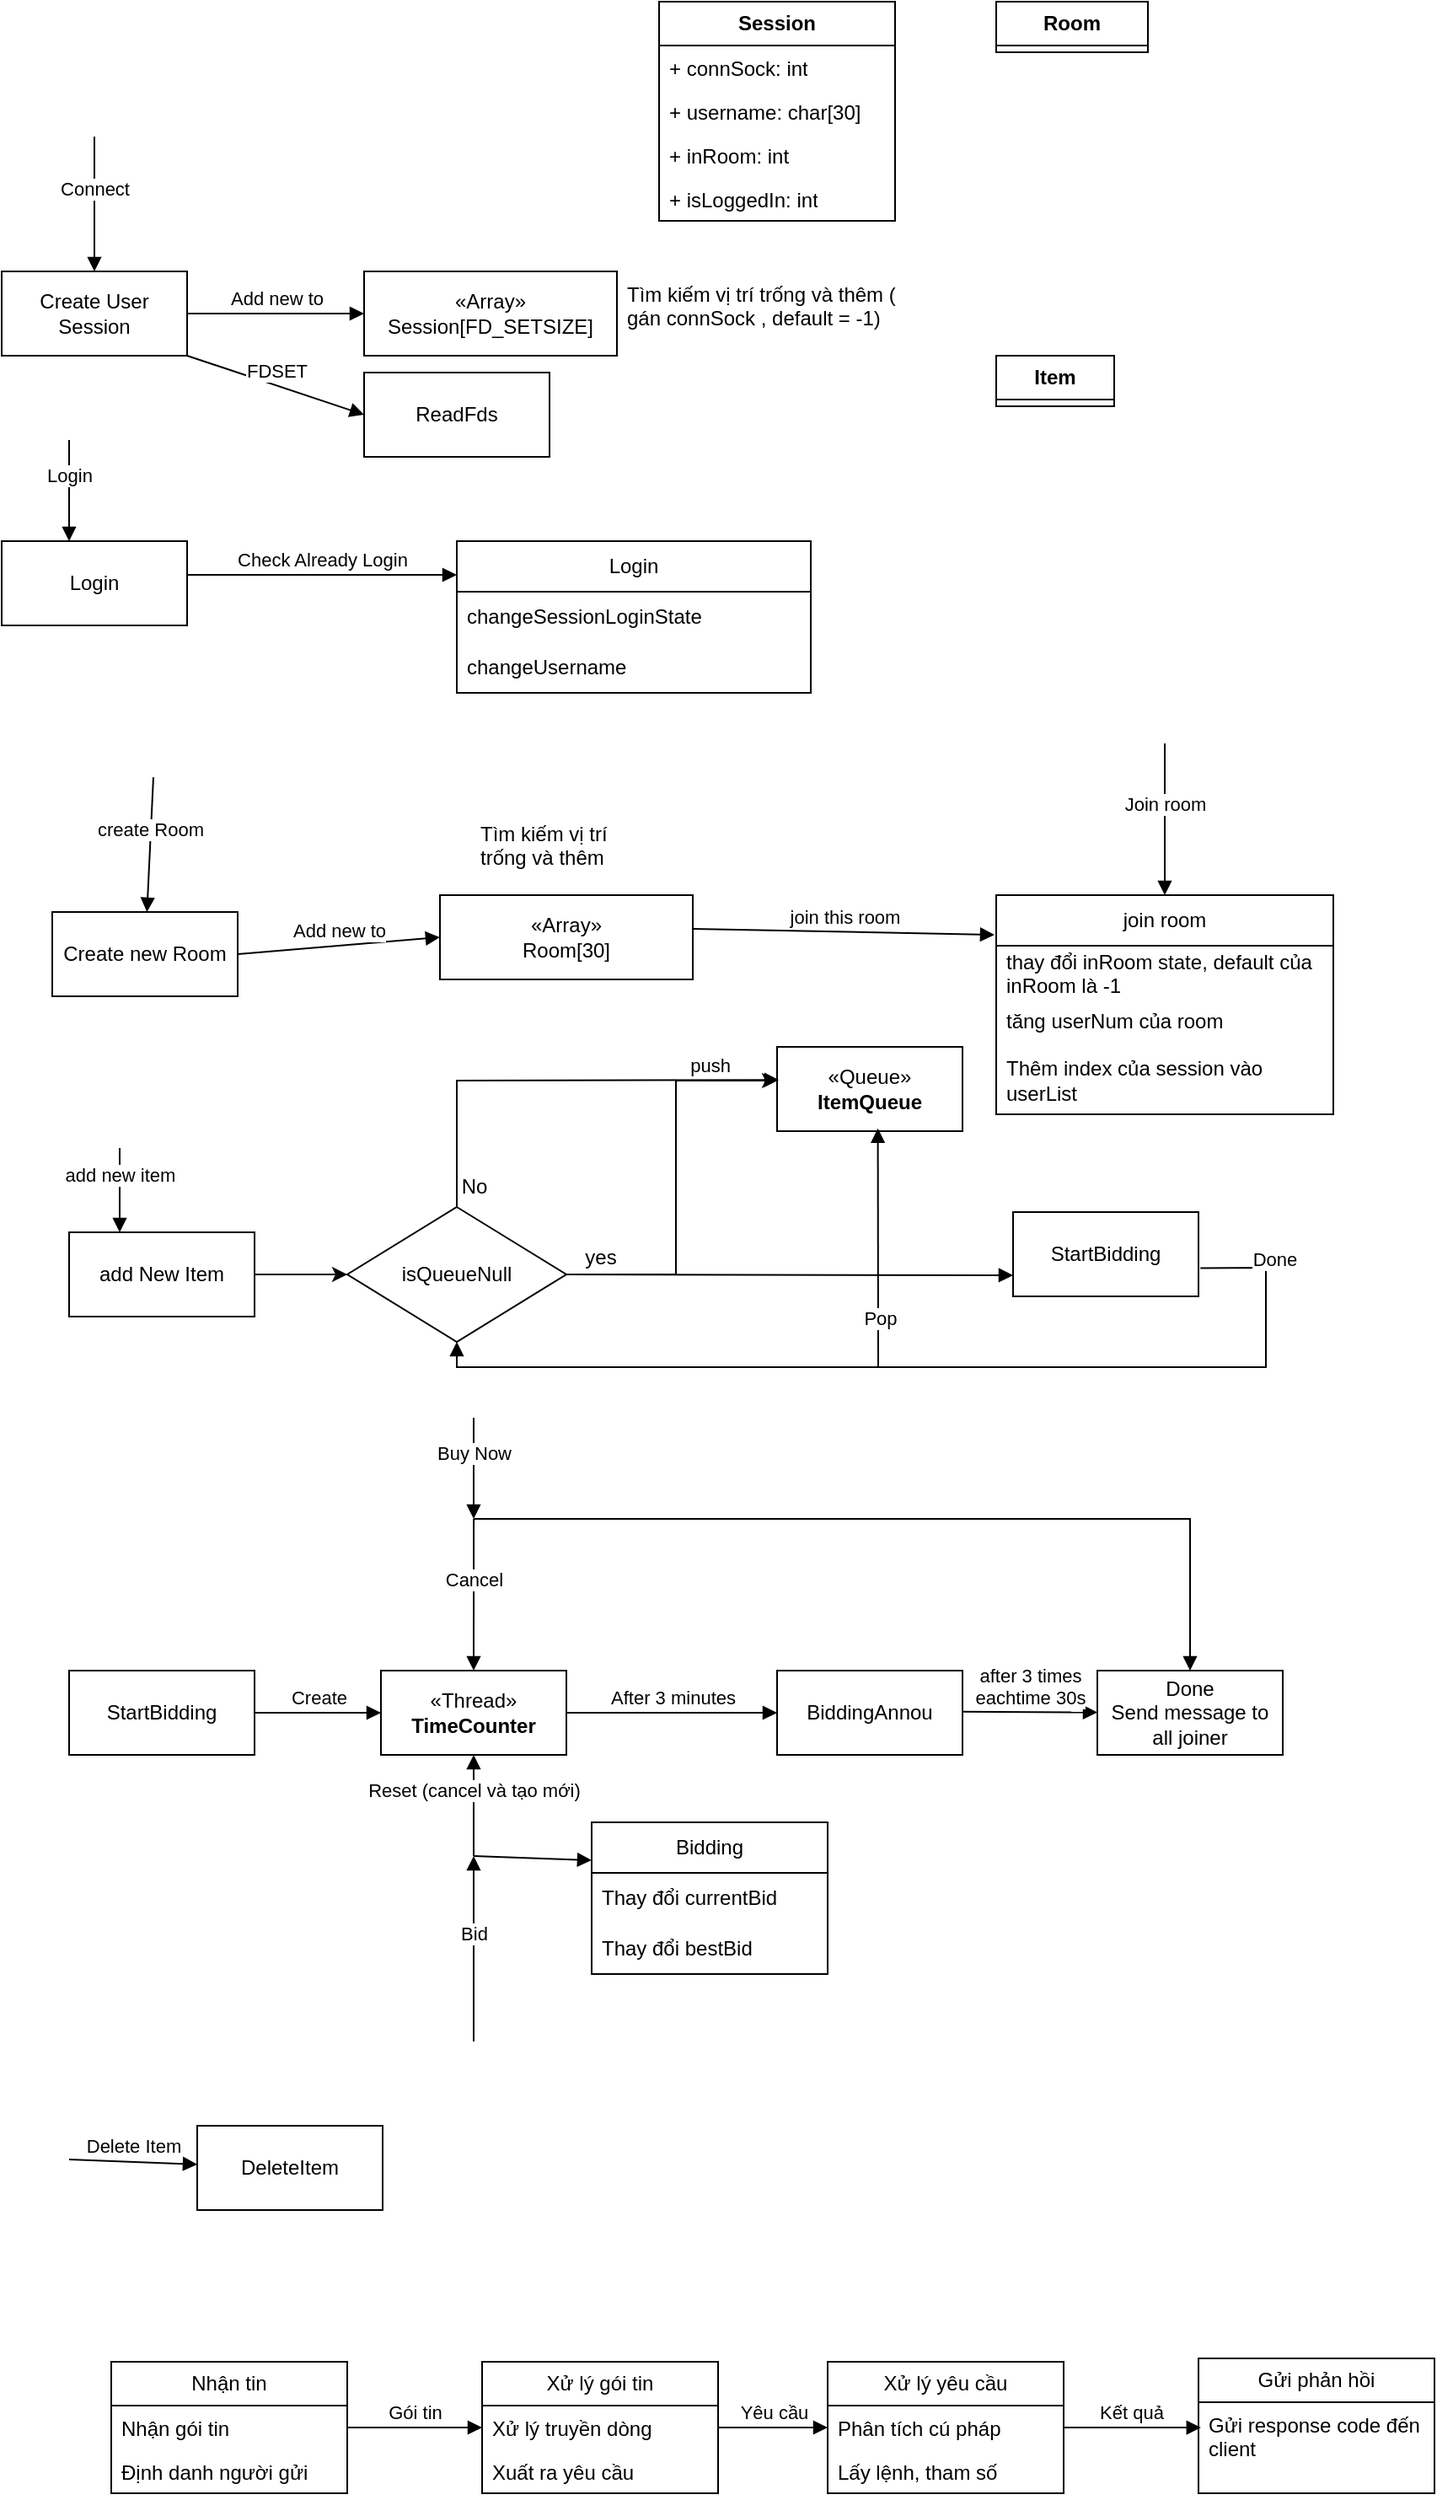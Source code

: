 <mxfile version="22.1.2" type="device">
  <diagram id="HG5WKPCzB3062lQp25CD" name="Page-1">
    <mxGraphModel dx="918" dy="1693" grid="1" gridSize="10" guides="1" tooltips="1" connect="1" arrows="1" fold="1" page="1" pageScale="1" pageWidth="850" pageHeight="1100" math="0" shadow="0">
      <root>
        <mxCell id="0" />
        <mxCell id="1" parent="0" />
        <mxCell id="UfLgme9Dmy6jaAX3rJPS-1" value="Connect" style="html=1;verticalAlign=bottom;endArrow=block;curved=0;rounded=0;entryX=0.5;entryY=0;entryDx=0;entryDy=0;" parent="1" target="UfLgme9Dmy6jaAX3rJPS-2" edge="1">
          <mxGeometry width="80" relative="1" as="geometry">
            <mxPoint x="55" y="-1000" as="sourcePoint" />
            <mxPoint y="-900" as="targetPoint" />
          </mxGeometry>
        </mxCell>
        <mxCell id="UfLgme9Dmy6jaAX3rJPS-2" value="Create User Session" style="html=1;whiteSpace=wrap;" parent="1" vertex="1">
          <mxGeometry y="-920" width="110" height="50" as="geometry" />
        </mxCell>
        <mxCell id="UfLgme9Dmy6jaAX3rJPS-3" value="Session" style="swimlane;childLayout=stackLayout;horizontal=1;startSize=26;fillColor=none;horizontalStack=0;resizeParent=1;resizeParentMax=0;resizeLast=0;collapsible=1;marginBottom=0;whiteSpace=wrap;html=1;direction=east;" parent="1" vertex="1">
          <mxGeometry x="390" y="-1080" width="140" height="130" as="geometry">
            <mxRectangle x="390" y="-1080" width="90" height="30" as="alternateBounds" />
          </mxGeometry>
        </mxCell>
        <mxCell id="UfLgme9Dmy6jaAX3rJPS-4" value="+ connSock: int" style="text;strokeColor=none;fillColor=none;align=left;verticalAlign=top;spacingLeft=4;spacingRight=4;overflow=hidden;rotatable=0;points=[[0,0.5],[1,0.5]];portConstraint=eastwest;whiteSpace=wrap;html=1;" parent="UfLgme9Dmy6jaAX3rJPS-3" vertex="1">
          <mxGeometry y="26" width="140" height="26" as="geometry" />
        </mxCell>
        <mxCell id="UfLgme9Dmy6jaAX3rJPS-5" value="+ username: char[30]" style="text;strokeColor=none;fillColor=none;align=left;verticalAlign=top;spacingLeft=4;spacingRight=4;overflow=hidden;rotatable=0;points=[[0,0.5],[1,0.5]];portConstraint=eastwest;whiteSpace=wrap;html=1;" parent="UfLgme9Dmy6jaAX3rJPS-3" vertex="1">
          <mxGeometry y="52" width="140" height="26" as="geometry" />
        </mxCell>
        <mxCell id="UfLgme9Dmy6jaAX3rJPS-6" value="+ inRoom: int" style="text;strokeColor=none;fillColor=none;align=left;verticalAlign=top;spacingLeft=4;spacingRight=4;overflow=hidden;rotatable=0;points=[[0,0.5],[1,0.5]];portConstraint=eastwest;whiteSpace=wrap;html=1;" parent="UfLgme9Dmy6jaAX3rJPS-3" vertex="1">
          <mxGeometry y="78" width="140" height="26" as="geometry" />
        </mxCell>
        <mxCell id="UfLgme9Dmy6jaAX3rJPS-15" value="+ isLoggedIn: int" style="text;strokeColor=none;fillColor=none;align=left;verticalAlign=top;spacingLeft=4;spacingRight=4;overflow=hidden;rotatable=0;points=[[0,0.5],[1,0.5]];portConstraint=eastwest;whiteSpace=wrap;html=1;" parent="UfLgme9Dmy6jaAX3rJPS-3" vertex="1">
          <mxGeometry y="104" width="140" height="26" as="geometry" />
        </mxCell>
        <mxCell id="UfLgme9Dmy6jaAX3rJPS-17" value="Add new to" style="html=1;verticalAlign=bottom;endArrow=block;curved=0;rounded=0;exitX=1;exitY=0.5;exitDx=0;exitDy=0;entryX=0;entryY=0.5;entryDx=0;entryDy=0;" parent="1" source="UfLgme9Dmy6jaAX3rJPS-2" target="UfLgme9Dmy6jaAX3rJPS-19" edge="1">
          <mxGeometry x="0.003" width="80" relative="1" as="geometry">
            <mxPoint x="90" y="-950" as="sourcePoint" />
            <mxPoint x="170" y="-950" as="targetPoint" />
            <mxPoint as="offset" />
          </mxGeometry>
        </mxCell>
        <mxCell id="UfLgme9Dmy6jaAX3rJPS-19" value="«Array»&lt;br&gt;Session[FD_SETSIZE]" style="html=1;whiteSpace=wrap;" parent="1" vertex="1">
          <mxGeometry x="215" y="-920" width="150" height="50" as="geometry" />
        </mxCell>
        <mxCell id="UfLgme9Dmy6jaAX3rJPS-21" value="create Room" style="html=1;verticalAlign=bottom;endArrow=block;curved=0;rounded=0;" parent="1" target="UfLgme9Dmy6jaAX3rJPS-22" edge="1">
          <mxGeometry width="80" relative="1" as="geometry">
            <mxPoint x="90" y="-620" as="sourcePoint" />
            <mxPoint x="90.0" y="-544.35" as="targetPoint" />
          </mxGeometry>
        </mxCell>
        <mxCell id="UfLgme9Dmy6jaAX3rJPS-22" value="Create new Room" style="html=1;whiteSpace=wrap;" parent="1" vertex="1">
          <mxGeometry x="30" y="-540" width="110" height="50" as="geometry" />
        </mxCell>
        <mxCell id="UfLgme9Dmy6jaAX3rJPS-23" value="Add new to" style="html=1;verticalAlign=bottom;endArrow=block;curved=0;rounded=0;exitX=1;exitY=0.5;exitDx=0;exitDy=0;entryX=0;entryY=0.5;entryDx=0;entryDy=0;" parent="1" target="UfLgme9Dmy6jaAX3rJPS-24" edge="1">
          <mxGeometry x="0.003" width="80" relative="1" as="geometry">
            <mxPoint x="140.05" y="-515" as="sourcePoint" />
            <mxPoint x="200.05" y="-570" as="targetPoint" />
            <mxPoint as="offset" />
          </mxGeometry>
        </mxCell>
        <mxCell id="UfLgme9Dmy6jaAX3rJPS-24" value="«Array»&lt;br&gt;Room[30]" style="html=1;whiteSpace=wrap;" parent="1" vertex="1">
          <mxGeometry x="260" y="-550" width="150" height="50" as="geometry" />
        </mxCell>
        <mxCell id="UfLgme9Dmy6jaAX3rJPS-25" value="Room" style="swimlane;childLayout=stackLayout;horizontal=1;startSize=26;fillColor=none;horizontalStack=0;resizeParent=1;resizeParentMax=0;resizeLast=0;collapsible=1;marginBottom=0;whiteSpace=wrap;html=1;direction=east;" parent="1" vertex="1" collapsed="1">
          <mxGeometry x="590" y="-1080" width="90" height="30" as="geometry">
            <mxRectangle x="590" y="-1080" width="200" height="196" as="alternateBounds" />
          </mxGeometry>
        </mxCell>
        <mxCell id="UfLgme9Dmy6jaAX3rJPS-26" value="+ roomName: int" style="text;strokeColor=none;fillColor=none;align=left;verticalAlign=top;spacingLeft=4;spacingRight=4;overflow=hidden;rotatable=0;points=[[0,0.5],[1,0.5]];portConstraint=eastwest;whiteSpace=wrap;html=1;" parent="UfLgme9Dmy6jaAX3rJPS-25" vertex="1">
          <mxGeometry y="26" width="200" height="26" as="geometry" />
        </mxCell>
        <mxCell id="HZqt73X-XAgS6acavSGB-45" value="+ itemQueue: queue" style="text;strokeColor=none;fillColor=none;align=left;verticalAlign=middle;spacingLeft=4;spacingRight=4;overflow=hidden;points=[[0,0.5],[1,0.5]];portConstraint=eastwest;rotatable=0;whiteSpace=wrap;html=1;" parent="UfLgme9Dmy6jaAX3rJPS-25" vertex="1">
          <mxGeometry y="52" width="200" height="30" as="geometry" />
        </mxCell>
        <mxCell id="UfLgme9Dmy6jaAX3rJPS-29" value="+ userNum: int (default = -1 if not active)" style="text;strokeColor=none;fillColor=none;align=left;verticalAlign=top;spacingLeft=4;spacingRight=4;overflow=hidden;rotatable=0;points=[[0,0.5],[1,0.5]];portConstraint=eastwest;whiteSpace=wrap;html=1;" parent="UfLgme9Dmy6jaAX3rJPS-25" vertex="1">
          <mxGeometry y="82" width="200" height="46" as="geometry" />
        </mxCell>
        <mxCell id="HZqt73X-XAgS6acavSGB-59" value="+ userList: int[30] (index của session của user trong phòng)" style="text;strokeColor=none;fillColor=none;align=left;verticalAlign=middle;spacingLeft=4;spacingRight=4;overflow=hidden;points=[[0,0.5],[1,0.5]];portConstraint=eastwest;rotatable=0;whiteSpace=wrap;html=1;" parent="UfLgme9Dmy6jaAX3rJPS-25" vertex="1">
          <mxGeometry y="128" width="200" height="42" as="geometry" />
        </mxCell>
        <mxCell id="Jd-QR08-7f3cu7Jl3zp6-1" value="+ timeCounter: pthread_t" style="text;strokeColor=none;fillColor=none;align=left;verticalAlign=top;spacingLeft=4;spacingRight=4;overflow=hidden;rotatable=0;points=[[0,0.5],[1,0.5]];portConstraint=eastwest;whiteSpace=wrap;html=1;" vertex="1" parent="UfLgme9Dmy6jaAX3rJPS-25">
          <mxGeometry y="170" width="200" height="26" as="geometry" />
        </mxCell>
        <mxCell id="UfLgme9Dmy6jaAX3rJPS-31" value="Tìm kiếm vị trí trống và thêm ( gán connSock , default = -1)" style="text;strokeColor=none;fillColor=none;spacingLeft=4;spacingRight=4;overflow=hidden;rotatable=0;points=[[0,0.5],[1,0.5]];portConstraint=eastwest;fontSize=12;whiteSpace=wrap;html=1;" parent="1" vertex="1">
          <mxGeometry x="365" y="-920" width="175" height="50" as="geometry" />
        </mxCell>
        <mxCell id="UfLgme9Dmy6jaAX3rJPS-32" value="Tìm kiếm vị trí trống và thêm&amp;nbsp;" style="text;strokeColor=none;fillColor=none;spacingLeft=4;spacingRight=4;overflow=hidden;rotatable=0;points=[[0,0.5],[1,0.5]];portConstraint=eastwest;fontSize=12;whiteSpace=wrap;html=1;" parent="1" vertex="1">
          <mxGeometry x="277.5" y="-600" width="115" height="50" as="geometry" />
        </mxCell>
        <mxCell id="UfLgme9Dmy6jaAX3rJPS-34" value="&lt;b&gt;Item&lt;/b&gt;" style="swimlane;fontStyle=0;childLayout=stackLayout;horizontal=1;startSize=26;fillColor=none;horizontalStack=0;resizeParent=1;resizeParentMax=0;resizeLast=0;collapsible=1;marginBottom=0;whiteSpace=wrap;html=1;" parent="1" vertex="1" collapsed="1">
          <mxGeometry x="590" y="-870" width="70" height="30" as="geometry">
            <mxRectangle x="590" y="-870" width="190" height="226" as="alternateBounds" />
          </mxGeometry>
        </mxCell>
        <mxCell id="UfLgme9Dmy6jaAX3rJPS-35" value="+ itemName: char[30] (unique)" style="text;strokeColor=none;fillColor=none;align=left;verticalAlign=top;spacingLeft=4;spacingRight=4;overflow=hidden;rotatable=0;points=[[0,0.5],[1,0.5]];portConstraint=eastwest;whiteSpace=wrap;html=1;" parent="UfLgme9Dmy6jaAX3rJPS-34" vertex="1">
          <mxGeometry y="26" width="190" height="34" as="geometry" />
        </mxCell>
        <mxCell id="HZqt73X-XAgS6acavSGB-81" value="+ owner: int (index của session của user thêm vật phẩm)" style="text;strokeColor=none;fillColor=none;align=left;verticalAlign=top;spacingLeft=4;spacingRight=4;overflow=hidden;rotatable=0;points=[[0,0.5],[1,0.5]];portConstraint=eastwest;whiteSpace=wrap;html=1;" parent="UfLgme9Dmy6jaAX3rJPS-34" vertex="1">
          <mxGeometry y="60" width="190" height="40" as="geometry" />
        </mxCell>
        <mxCell id="UfLgme9Dmy6jaAX3rJPS-36" value="+ startingBid: int" style="text;strokeColor=none;fillColor=none;align=left;verticalAlign=top;spacingLeft=4;spacingRight=4;overflow=hidden;rotatable=0;points=[[0,0.5],[1,0.5]];portConstraint=eastwest;whiteSpace=wrap;html=1;" parent="UfLgme9Dmy6jaAX3rJPS-34" vertex="1">
          <mxGeometry y="100" width="190" height="26" as="geometry" />
        </mxCell>
        <mxCell id="UfLgme9Dmy6jaAX3rJPS-37" value="+ currentBid: int" style="text;strokeColor=none;fillColor=none;align=left;verticalAlign=top;spacingLeft=4;spacingRight=4;overflow=hidden;rotatable=0;points=[[0,0.5],[1,0.5]];portConstraint=eastwest;whiteSpace=wrap;html=1;" parent="UfLgme9Dmy6jaAX3rJPS-34" vertex="1">
          <mxGeometry y="126" width="190" height="26" as="geometry" />
        </mxCell>
        <mxCell id="HZqt73X-XAgS6acavSGB-51" value="+ bestCus: int (index của Session mà user ra giá tối nhất đăng nhập)" style="text;strokeColor=none;fillColor=none;align=left;verticalAlign=top;spacingLeft=4;spacingRight=4;overflow=hidden;rotatable=0;points=[[0,0.5],[1,0.5]];portConstraint=eastwest;whiteSpace=wrap;html=1;" parent="UfLgme9Dmy6jaAX3rJPS-34" vertex="1">
          <mxGeometry y="152" width="190" height="48" as="geometry" />
        </mxCell>
        <mxCell id="UfLgme9Dmy6jaAX3rJPS-41" value="+ directSellPrice: int" style="text;strokeColor=none;fillColor=none;align=left;verticalAlign=top;spacingLeft=4;spacingRight=4;overflow=hidden;rotatable=0;points=[[0,0.5],[1,0.5]];portConstraint=eastwest;whiteSpace=wrap;html=1;" parent="UfLgme9Dmy6jaAX3rJPS-34" vertex="1">
          <mxGeometry y="200" width="190" height="26" as="geometry" />
        </mxCell>
        <mxCell id="HZqt73X-XAgS6acavSGB-2" value="join this room" style="html=1;verticalAlign=bottom;endArrow=block;curved=0;rounded=0;entryX=-0.005;entryY=0.181;entryDx=0;entryDy=0;entryPerimeter=0;" parent="1" target="HZqt73X-XAgS6acavSGB-21" edge="1">
          <mxGeometry width="80" relative="1" as="geometry">
            <mxPoint x="410.05" y="-530" as="sourcePoint" />
            <mxPoint x="570" y="-530" as="targetPoint" />
          </mxGeometry>
        </mxCell>
        <mxCell id="HZqt73X-XAgS6acavSGB-4" value="Join room" style="html=1;verticalAlign=bottom;endArrow=block;curved=0;rounded=0;entryX=0.5;entryY=0;entryDx=0;entryDy=0;" parent="1" target="HZqt73X-XAgS6acavSGB-21" edge="1">
          <mxGeometry width="80" relative="1" as="geometry">
            <mxPoint x="690" y="-640" as="sourcePoint" />
            <mxPoint x="655" y="-550" as="targetPoint" />
          </mxGeometry>
        </mxCell>
        <mxCell id="HZqt73X-XAgS6acavSGB-9" value="ReadFds" style="html=1;whiteSpace=wrap;" parent="1" vertex="1">
          <mxGeometry x="215" y="-860" width="110" height="50" as="geometry" />
        </mxCell>
        <mxCell id="HZqt73X-XAgS6acavSGB-11" value="FDSET" style="html=1;verticalAlign=bottom;endArrow=block;curved=0;rounded=0;entryX=0;entryY=0.5;entryDx=0;entryDy=0;exitX=1;exitY=1;exitDx=0;exitDy=0;" parent="1" source="UfLgme9Dmy6jaAX3rJPS-2" target="HZqt73X-XAgS6acavSGB-9" edge="1">
          <mxGeometry width="80" relative="1" as="geometry">
            <mxPoint x="110" y="-880" as="sourcePoint" />
            <mxPoint x="190" y="-880" as="targetPoint" />
          </mxGeometry>
        </mxCell>
        <mxCell id="HZqt73X-XAgS6acavSGB-12" value="Login" style="html=1;verticalAlign=bottom;endArrow=block;curved=0;rounded=0;" parent="1" edge="1">
          <mxGeometry width="80" relative="1" as="geometry">
            <mxPoint x="40" y="-820" as="sourcePoint" />
            <mxPoint x="40" y="-760" as="targetPoint" />
          </mxGeometry>
        </mxCell>
        <mxCell id="HZqt73X-XAgS6acavSGB-13" value="Login" style="html=1;whiteSpace=wrap;" parent="1" vertex="1">
          <mxGeometry y="-760" width="110" height="50" as="geometry" />
        </mxCell>
        <mxCell id="HZqt73X-XAgS6acavSGB-15" value="Check Already Login" style="html=1;verticalAlign=bottom;endArrow=block;curved=0;rounded=0;" parent="1" edge="1">
          <mxGeometry width="80" relative="1" as="geometry">
            <mxPoint x="110" y="-740" as="sourcePoint" />
            <mxPoint x="270" y="-740" as="targetPoint" />
          </mxGeometry>
        </mxCell>
        <mxCell id="HZqt73X-XAgS6acavSGB-17" value="Login" style="swimlane;fontStyle=0;childLayout=stackLayout;horizontal=1;startSize=30;horizontalStack=0;resizeParent=1;resizeParentMax=0;resizeLast=0;collapsible=1;marginBottom=0;whiteSpace=wrap;html=1;" parent="1" vertex="1">
          <mxGeometry x="270" y="-760" width="210" height="90" as="geometry">
            <mxRectangle x="270" y="-760" width="70" height="30" as="alternateBounds" />
          </mxGeometry>
        </mxCell>
        <mxCell id="HZqt73X-XAgS6acavSGB-18" value="changeSessionLoginState" style="text;strokeColor=none;fillColor=none;align=left;verticalAlign=middle;spacingLeft=4;spacingRight=4;overflow=hidden;points=[[0,0.5],[1,0.5]];portConstraint=eastwest;rotatable=0;whiteSpace=wrap;html=1;" parent="HZqt73X-XAgS6acavSGB-17" vertex="1">
          <mxGeometry y="30" width="210" height="30" as="geometry" />
        </mxCell>
        <mxCell id="HZqt73X-XAgS6acavSGB-19" value="changeUsername" style="text;strokeColor=none;fillColor=none;align=left;verticalAlign=middle;spacingLeft=4;spacingRight=4;overflow=hidden;points=[[0,0.5],[1,0.5]];portConstraint=eastwest;rotatable=0;whiteSpace=wrap;html=1;" parent="HZqt73X-XAgS6acavSGB-17" vertex="1">
          <mxGeometry y="60" width="210" height="30" as="geometry" />
        </mxCell>
        <mxCell id="HZqt73X-XAgS6acavSGB-21" value="join room" style="swimlane;fontStyle=0;childLayout=stackLayout;horizontal=1;startSize=30;horizontalStack=0;resizeParent=1;resizeParentMax=0;resizeLast=0;collapsible=1;marginBottom=0;whiteSpace=wrap;html=1;" parent="1" vertex="1">
          <mxGeometry x="590" y="-550" width="200" height="130" as="geometry">
            <mxRectangle x="590" y="-550" width="90" height="30" as="alternateBounds" />
          </mxGeometry>
        </mxCell>
        <mxCell id="HZqt73X-XAgS6acavSGB-22" value="thay đổi inRoom state, default của inRoom là -1" style="text;strokeColor=none;fillColor=none;align=left;verticalAlign=middle;spacingLeft=4;spacingRight=4;overflow=hidden;points=[[0,0.5],[1,0.5]];portConstraint=eastwest;rotatable=0;whiteSpace=wrap;html=1;" parent="HZqt73X-XAgS6acavSGB-21" vertex="1">
          <mxGeometry y="30" width="200" height="30" as="geometry" />
        </mxCell>
        <mxCell id="HZqt73X-XAgS6acavSGB-23" value="tăng userNum của room" style="text;strokeColor=none;fillColor=none;align=left;verticalAlign=middle;spacingLeft=4;spacingRight=4;overflow=hidden;points=[[0,0.5],[1,0.5]];portConstraint=eastwest;rotatable=0;whiteSpace=wrap;html=1;" parent="HZqt73X-XAgS6acavSGB-21" vertex="1">
          <mxGeometry y="60" width="200" height="30" as="geometry" />
        </mxCell>
        <mxCell id="HZqt73X-XAgS6acavSGB-83" value="Thêm index của session vào userList" style="text;strokeColor=none;fillColor=none;align=left;verticalAlign=middle;spacingLeft=4;spacingRight=4;overflow=hidden;points=[[0,0.5],[1,0.5]];portConstraint=eastwest;rotatable=0;whiteSpace=wrap;html=1;" parent="HZqt73X-XAgS6acavSGB-21" vertex="1">
          <mxGeometry y="90" width="200" height="40" as="geometry" />
        </mxCell>
        <mxCell id="HZqt73X-XAgS6acavSGB-25" value="add new item" style="html=1;verticalAlign=bottom;endArrow=block;curved=0;rounded=0;" parent="1" edge="1">
          <mxGeometry width="80" relative="1" as="geometry">
            <mxPoint x="70" y="-400" as="sourcePoint" />
            <mxPoint x="70" y="-350" as="targetPoint" />
          </mxGeometry>
        </mxCell>
        <mxCell id="HZqt73X-XAgS6acavSGB-43" style="edgeStyle=orthogonalEdgeStyle;rounded=0;orthogonalLoop=1;jettySize=auto;html=1;entryX=0;entryY=0.5;entryDx=0;entryDy=0;" parent="1" source="HZqt73X-XAgS6acavSGB-26" target="HZqt73X-XAgS6acavSGB-42" edge="1">
          <mxGeometry relative="1" as="geometry" />
        </mxCell>
        <mxCell id="HZqt73X-XAgS6acavSGB-26" value="add New Item" style="html=1;whiteSpace=wrap;" parent="1" vertex="1">
          <mxGeometry x="40" y="-350" width="110" height="50" as="geometry" />
        </mxCell>
        <mxCell id="HZqt73X-XAgS6acavSGB-27" value="«Queue»&lt;br&gt;&lt;b&gt;ItemQueue&lt;/b&gt;" style="html=1;whiteSpace=wrap;" parent="1" vertex="1">
          <mxGeometry x="460" y="-460" width="110" height="50" as="geometry" />
        </mxCell>
        <mxCell id="HZqt73X-XAgS6acavSGB-38" value="push" style="html=1;verticalAlign=bottom;endArrow=block;curved=0;rounded=0;exitX=0.5;exitY=0;exitDx=0;exitDy=0;entryX=0.01;entryY=0.392;entryDx=0;entryDy=0;entryPerimeter=0;" parent="1" source="HZqt73X-XAgS6acavSGB-42" target="HZqt73X-XAgS6acavSGB-27" edge="1">
          <mxGeometry x="0.691" width="80" relative="1" as="geometry">
            <mxPoint x="150.27" y="-497.1" as="sourcePoint" />
            <mxPoint x="255" y="-495" as="targetPoint" />
            <mxPoint as="offset" />
            <Array as="points">
              <mxPoint x="270" y="-440" />
            </Array>
          </mxGeometry>
        </mxCell>
        <mxCell id="HZqt73X-XAgS6acavSGB-47" style="edgeStyle=orthogonalEdgeStyle;rounded=0;orthogonalLoop=1;jettySize=auto;html=1;" parent="1" source="HZqt73X-XAgS6acavSGB-42" edge="1">
          <mxGeometry relative="1" as="geometry">
            <mxPoint x="460" y="-440" as="targetPoint" />
            <Array as="points">
              <mxPoint x="400" y="-325" />
              <mxPoint x="400" y="-440" />
            </Array>
          </mxGeometry>
        </mxCell>
        <mxCell id="HZqt73X-XAgS6acavSGB-42" value="isQueueNull" style="rhombus;whiteSpace=wrap;html=1;" parent="1" vertex="1">
          <mxGeometry x="205" y="-365" width="130" height="80" as="geometry" />
        </mxCell>
        <mxCell id="HZqt73X-XAgS6acavSGB-44" value="No" style="text;html=1;align=center;verticalAlign=middle;resizable=0;points=[];autosize=1;strokeColor=none;fillColor=none;" parent="1" vertex="1">
          <mxGeometry x="260" y="-392" width="40" height="30" as="geometry" />
        </mxCell>
        <mxCell id="HZqt73X-XAgS6acavSGB-48" value="yes" style="text;html=1;align=center;verticalAlign=middle;resizable=0;points=[];autosize=1;strokeColor=none;fillColor=none;" parent="1" vertex="1">
          <mxGeometry x="335" y="-350" width="40" height="30" as="geometry" />
        </mxCell>
        <mxCell id="HZqt73X-XAgS6acavSGB-49" value="StartBidding" style="html=1;whiteSpace=wrap;" parent="1" vertex="1">
          <mxGeometry x="600" y="-362" width="110" height="50" as="geometry" />
        </mxCell>
        <mxCell id="HZqt73X-XAgS6acavSGB-50" value="" style="html=1;verticalAlign=bottom;endArrow=block;curved=0;rounded=0;entryX=0;entryY=0.75;entryDx=0;entryDy=0;exitX=1;exitY=0.5;exitDx=0;exitDy=0;" parent="1" source="HZqt73X-XAgS6acavSGB-42" target="HZqt73X-XAgS6acavSGB-49" edge="1">
          <mxGeometry width="80" relative="1" as="geometry">
            <mxPoint x="400" y="-325.29" as="sourcePoint" />
            <mxPoint x="480" y="-325.29" as="targetPoint" />
          </mxGeometry>
        </mxCell>
        <mxCell id="HZqt73X-XAgS6acavSGB-52" value="Done" style="html=1;verticalAlign=bottom;endArrow=block;curved=0;rounded=0;entryX=0.5;entryY=1;entryDx=0;entryDy=0;exitX=1.01;exitY=0.665;exitDx=0;exitDy=0;exitPerimeter=0;" parent="1" source="HZqt73X-XAgS6acavSGB-49" target="HZqt73X-XAgS6acavSGB-42" edge="1">
          <mxGeometry x="-0.855" y="5" width="80" relative="1" as="geometry">
            <mxPoint x="660" y="-325.29" as="sourcePoint" />
            <mxPoint x="740" y="-325.29" as="targetPoint" />
            <Array as="points">
              <mxPoint x="750" y="-329" />
              <mxPoint x="750" y="-270" />
              <mxPoint x="270" y="-270" />
            </Array>
            <mxPoint as="offset" />
          </mxGeometry>
        </mxCell>
        <mxCell id="HZqt73X-XAgS6acavSGB-54" value="StartBidding" style="html=1;whiteSpace=wrap;" parent="1" vertex="1">
          <mxGeometry x="40" y="-90" width="110" height="50" as="geometry" />
        </mxCell>
        <mxCell id="HZqt73X-XAgS6acavSGB-56" value="«Thread»&lt;br&gt;&lt;b&gt;TimeCounter&lt;/b&gt;" style="html=1;whiteSpace=wrap;" parent="1" vertex="1">
          <mxGeometry x="225" y="-90" width="110" height="50" as="geometry" />
        </mxCell>
        <mxCell id="HZqt73X-XAgS6acavSGB-57" value="BiddingAnnou" style="html=1;whiteSpace=wrap;" parent="1" vertex="1">
          <mxGeometry x="460" y="-90" width="110" height="50" as="geometry" />
        </mxCell>
        <mxCell id="HZqt73X-XAgS6acavSGB-58" value="After 3 minutes" style="html=1;verticalAlign=bottom;endArrow=block;curved=0;rounded=0;entryX=0;entryY=0.5;entryDx=0;entryDy=0;exitX=1;exitY=0.5;exitDx=0;exitDy=0;" parent="1" source="HZqt73X-XAgS6acavSGB-56" target="HZqt73X-XAgS6acavSGB-57" edge="1">
          <mxGeometry width="80" relative="1" as="geometry">
            <mxPoint x="240" y="10" as="sourcePoint" />
            <mxPoint x="320" y="10" as="targetPoint" />
          </mxGeometry>
        </mxCell>
        <mxCell id="HZqt73X-XAgS6acavSGB-61" value="Create" style="html=1;verticalAlign=bottom;endArrow=block;curved=0;rounded=0;entryX=0;entryY=0.5;entryDx=0;entryDy=0;exitX=1;exitY=0.5;exitDx=0;exitDy=0;" parent="1" source="HZqt73X-XAgS6acavSGB-54" target="HZqt73X-XAgS6acavSGB-56" edge="1">
          <mxGeometry width="80" relative="1" as="geometry">
            <mxPoint x="440" y="10" as="sourcePoint" />
            <mxPoint x="520" y="10" as="targetPoint" />
          </mxGeometry>
        </mxCell>
        <mxCell id="HZqt73X-XAgS6acavSGB-63" value="Bid" style="html=1;verticalAlign=bottom;endArrow=block;curved=0;rounded=0;" parent="1" edge="1">
          <mxGeometry width="80" relative="1" as="geometry">
            <mxPoint x="280" y="130" as="sourcePoint" />
            <mxPoint x="280" y="20" as="targetPoint" />
          </mxGeometry>
        </mxCell>
        <mxCell id="HZqt73X-XAgS6acavSGB-65" value="Reset (cancel và tạo mới)" style="html=1;verticalAlign=bottom;endArrow=block;curved=0;rounded=0;entryX=0.5;entryY=1;entryDx=0;entryDy=0;" parent="1" target="HZqt73X-XAgS6acavSGB-56" edge="1">
          <mxGeometry width="80" relative="1" as="geometry">
            <mxPoint x="280" y="20" as="sourcePoint" />
            <mxPoint x="520" y="130" as="targetPoint" />
          </mxGeometry>
        </mxCell>
        <mxCell id="HZqt73X-XAgS6acavSGB-66" value="" style="html=1;verticalAlign=bottom;endArrow=block;curved=0;rounded=0;entryX=0;entryY=0.25;entryDx=0;entryDy=0;" parent="1" target="HZqt73X-XAgS6acavSGB-67" edge="1">
          <mxGeometry width="80" relative="1" as="geometry">
            <mxPoint x="280.05" y="20" as="sourcePoint" />
            <mxPoint x="460" y="20" as="targetPoint" />
          </mxGeometry>
        </mxCell>
        <mxCell id="HZqt73X-XAgS6acavSGB-67" value="Bidding" style="swimlane;fontStyle=0;childLayout=stackLayout;horizontal=1;startSize=30;horizontalStack=0;resizeParent=1;resizeParentMax=0;resizeLast=0;collapsible=1;marginBottom=0;whiteSpace=wrap;html=1;" parent="1" vertex="1">
          <mxGeometry x="350" width="140" height="90" as="geometry">
            <mxRectangle x="350" y="-140" width="80" height="30" as="alternateBounds" />
          </mxGeometry>
        </mxCell>
        <mxCell id="HZqt73X-XAgS6acavSGB-68" value="Thay đổi currentBid" style="text;strokeColor=none;fillColor=none;align=left;verticalAlign=middle;spacingLeft=4;spacingRight=4;overflow=hidden;points=[[0,0.5],[1,0.5]];portConstraint=eastwest;rotatable=0;whiteSpace=wrap;html=1;" parent="HZqt73X-XAgS6acavSGB-67" vertex="1">
          <mxGeometry y="30" width="140" height="30" as="geometry" />
        </mxCell>
        <mxCell id="HZqt73X-XAgS6acavSGB-69" value="Thay đổi bestBid" style="text;strokeColor=none;fillColor=none;align=left;verticalAlign=middle;spacingLeft=4;spacingRight=4;overflow=hidden;points=[[0,0.5],[1,0.5]];portConstraint=eastwest;rotatable=0;whiteSpace=wrap;html=1;" parent="HZqt73X-XAgS6acavSGB-67" vertex="1">
          <mxGeometry y="60" width="140" height="30" as="geometry" />
        </mxCell>
        <mxCell id="HZqt73X-XAgS6acavSGB-72" value="after 3 times&lt;br&gt;eachtime 30s" style="html=1;verticalAlign=bottom;endArrow=block;curved=0;rounded=0;" parent="1" target="HZqt73X-XAgS6acavSGB-73" edge="1">
          <mxGeometry width="80" relative="1" as="geometry">
            <mxPoint x="570" y="-65.59" as="sourcePoint" />
            <mxPoint x="740" y="-66" as="targetPoint" />
            <mxPoint as="offset" />
          </mxGeometry>
        </mxCell>
        <mxCell id="HZqt73X-XAgS6acavSGB-73" value="Done&lt;br&gt;Send message to all joiner" style="html=1;whiteSpace=wrap;" parent="1" vertex="1">
          <mxGeometry x="650" y="-90" width="110" height="50" as="geometry" />
        </mxCell>
        <mxCell id="HZqt73X-XAgS6acavSGB-74" value="Buy Now" style="html=1;verticalAlign=bottom;endArrow=block;curved=0;rounded=0;" parent="1" edge="1">
          <mxGeometry width="80" relative="1" as="geometry">
            <mxPoint x="280" y="-240" as="sourcePoint" />
            <mxPoint x="280" y="-180" as="targetPoint" />
          </mxGeometry>
        </mxCell>
        <mxCell id="HZqt73X-XAgS6acavSGB-75" value="Cancel" style="html=1;verticalAlign=bottom;endArrow=block;curved=0;rounded=0;entryX=0.5;entryY=0;entryDx=0;entryDy=0;" parent="1" target="HZqt73X-XAgS6acavSGB-56" edge="1">
          <mxGeometry width="80" relative="1" as="geometry">
            <mxPoint x="280.05" y="-180" as="sourcePoint" />
            <mxPoint x="360.05" y="-180" as="targetPoint" />
          </mxGeometry>
        </mxCell>
        <mxCell id="HZqt73X-XAgS6acavSGB-76" value="" style="html=1;verticalAlign=bottom;endArrow=block;curved=0;rounded=0;entryX=0.5;entryY=0;entryDx=0;entryDy=0;" parent="1" edge="1" target="HZqt73X-XAgS6acavSGB-73">
          <mxGeometry width="80" relative="1" as="geometry">
            <mxPoint x="280" y="-180" as="sourcePoint" />
            <mxPoint x="770" y="-90" as="targetPoint" />
            <Array as="points">
              <mxPoint x="705" y="-180" />
            </Array>
          </mxGeometry>
        </mxCell>
        <mxCell id="HZqt73X-XAgS6acavSGB-77" value="Delete Item" style="html=1;verticalAlign=bottom;endArrow=block;curved=0;rounded=0;" parent="1" target="HZqt73X-XAgS6acavSGB-79" edge="1">
          <mxGeometry width="80" relative="1" as="geometry">
            <mxPoint x="40" y="200" as="sourcePoint" />
            <mxPoint x="120" y="200" as="targetPoint" />
          </mxGeometry>
        </mxCell>
        <mxCell id="HZqt73X-XAgS6acavSGB-79" value="DeleteItem" style="html=1;whiteSpace=wrap;" parent="1" vertex="1">
          <mxGeometry x="116" y="180" width="110" height="50" as="geometry" />
        </mxCell>
        <mxCell id="Jd-QR08-7f3cu7Jl3zp6-2" value="Nhận tin" style="swimlane;fontStyle=0;childLayout=stackLayout;horizontal=1;startSize=26;fillColor=none;horizontalStack=0;resizeParent=1;resizeParentMax=0;resizeLast=0;collapsible=1;marginBottom=0;whiteSpace=wrap;html=1;" vertex="1" parent="1">
          <mxGeometry x="65" y="320" width="140" height="78" as="geometry" />
        </mxCell>
        <mxCell id="Jd-QR08-7f3cu7Jl3zp6-3" value="Nhận gói tin" style="text;strokeColor=none;fillColor=none;align=left;verticalAlign=top;spacingLeft=4;spacingRight=4;overflow=hidden;rotatable=0;points=[[0,0.5],[1,0.5]];portConstraint=eastwest;whiteSpace=wrap;html=1;" vertex="1" parent="Jd-QR08-7f3cu7Jl3zp6-2">
          <mxGeometry y="26" width="140" height="26" as="geometry" />
        </mxCell>
        <mxCell id="Jd-QR08-7f3cu7Jl3zp6-4" value="Định danh người gửi" style="text;strokeColor=none;fillColor=none;align=left;verticalAlign=top;spacingLeft=4;spacingRight=4;overflow=hidden;rotatable=0;points=[[0,0.5],[1,0.5]];portConstraint=eastwest;whiteSpace=wrap;html=1;" vertex="1" parent="Jd-QR08-7f3cu7Jl3zp6-2">
          <mxGeometry y="52" width="140" height="26" as="geometry" />
        </mxCell>
        <mxCell id="Jd-QR08-7f3cu7Jl3zp6-6" value="Xử lý gói tin" style="swimlane;fontStyle=0;childLayout=stackLayout;horizontal=1;startSize=26;fillColor=none;horizontalStack=0;resizeParent=1;resizeParentMax=0;resizeLast=0;collapsible=1;marginBottom=0;whiteSpace=wrap;html=1;" vertex="1" parent="1">
          <mxGeometry x="285" y="320" width="140" height="78" as="geometry">
            <mxRectangle x="310" y="294" width="100" height="30" as="alternateBounds" />
          </mxGeometry>
        </mxCell>
        <mxCell id="Jd-QR08-7f3cu7Jl3zp6-7" value="Xử lý truyền dòng" style="text;strokeColor=none;fillColor=none;align=left;verticalAlign=top;spacingLeft=4;spacingRight=4;overflow=hidden;rotatable=0;points=[[0,0.5],[1,0.5]];portConstraint=eastwest;whiteSpace=wrap;html=1;" vertex="1" parent="Jd-QR08-7f3cu7Jl3zp6-6">
          <mxGeometry y="26" width="140" height="26" as="geometry" />
        </mxCell>
        <mxCell id="Jd-QR08-7f3cu7Jl3zp6-8" value="Xuất ra yêu cầu" style="text;strokeColor=none;fillColor=none;align=left;verticalAlign=top;spacingLeft=4;spacingRight=4;overflow=hidden;rotatable=0;points=[[0,0.5],[1,0.5]];portConstraint=eastwest;whiteSpace=wrap;html=1;" vertex="1" parent="Jd-QR08-7f3cu7Jl3zp6-6">
          <mxGeometry y="52" width="140" height="26" as="geometry" />
        </mxCell>
        <mxCell id="Jd-QR08-7f3cu7Jl3zp6-10" value="Gói tin" style="html=1;verticalAlign=bottom;endArrow=block;curved=0;rounded=0;exitX=1;exitY=0.5;exitDx=0;exitDy=0;entryX=0;entryY=0.5;entryDx=0;entryDy=0;" edge="1" parent="1" source="Jd-QR08-7f3cu7Jl3zp6-3" target="Jd-QR08-7f3cu7Jl3zp6-7">
          <mxGeometry width="80" relative="1" as="geometry">
            <mxPoint x="330" y="260" as="sourcePoint" />
            <mxPoint x="410" y="260" as="targetPoint" />
          </mxGeometry>
        </mxCell>
        <mxCell id="Jd-QR08-7f3cu7Jl3zp6-11" value="Yêu cầu" style="html=1;verticalAlign=bottom;endArrow=block;curved=0;rounded=0;exitX=1;exitY=0.5;exitDx=0;exitDy=0;" edge="1" parent="1" source="Jd-QR08-7f3cu7Jl3zp6-7" target="Jd-QR08-7f3cu7Jl3zp6-12">
          <mxGeometry width="80" relative="1" as="geometry">
            <mxPoint x="330" y="260" as="sourcePoint" />
            <mxPoint x="410" y="260" as="targetPoint" />
          </mxGeometry>
        </mxCell>
        <mxCell id="Jd-QR08-7f3cu7Jl3zp6-12" value="Xử lý yêu cầu" style="swimlane;fontStyle=0;childLayout=stackLayout;horizontal=1;startSize=26;fillColor=none;horizontalStack=0;resizeParent=1;resizeParentMax=0;resizeLast=0;collapsible=1;marginBottom=0;whiteSpace=wrap;html=1;" vertex="1" parent="1">
          <mxGeometry x="490" y="320" width="140" height="78" as="geometry" />
        </mxCell>
        <mxCell id="Jd-QR08-7f3cu7Jl3zp6-13" value="Phân tích cú pháp" style="text;strokeColor=none;fillColor=none;align=left;verticalAlign=top;spacingLeft=4;spacingRight=4;overflow=hidden;rotatable=0;points=[[0,0.5],[1,0.5]];portConstraint=eastwest;whiteSpace=wrap;html=1;" vertex="1" parent="Jd-QR08-7f3cu7Jl3zp6-12">
          <mxGeometry y="26" width="140" height="26" as="geometry" />
        </mxCell>
        <mxCell id="Jd-QR08-7f3cu7Jl3zp6-14" value="Lấy lệnh, tham số" style="text;strokeColor=none;fillColor=none;align=left;verticalAlign=top;spacingLeft=4;spacingRight=4;overflow=hidden;rotatable=0;points=[[0,0.5],[1,0.5]];portConstraint=eastwest;whiteSpace=wrap;html=1;" vertex="1" parent="Jd-QR08-7f3cu7Jl3zp6-12">
          <mxGeometry y="52" width="140" height="26" as="geometry" />
        </mxCell>
        <mxCell id="Jd-QR08-7f3cu7Jl3zp6-17" value="Gửi phản hồi" style="swimlane;fontStyle=0;childLayout=stackLayout;horizontal=1;startSize=26;fillColor=none;horizontalStack=0;resizeParent=1;resizeParentMax=0;resizeLast=0;collapsible=1;marginBottom=0;whiteSpace=wrap;html=1;" vertex="1" parent="1">
          <mxGeometry x="710" y="318" width="140" height="80" as="geometry" />
        </mxCell>
        <mxCell id="Jd-QR08-7f3cu7Jl3zp6-18" value="Gửi response code đến client" style="text;strokeColor=none;fillColor=none;align=left;verticalAlign=top;spacingLeft=4;spacingRight=4;overflow=hidden;rotatable=0;points=[[0,0.5],[1,0.5]];portConstraint=eastwest;whiteSpace=wrap;html=1;" vertex="1" parent="Jd-QR08-7f3cu7Jl3zp6-17">
          <mxGeometry y="26" width="140" height="54" as="geometry" />
        </mxCell>
        <mxCell id="Jd-QR08-7f3cu7Jl3zp6-21" value="Kết quả" style="html=1;verticalAlign=bottom;endArrow=block;curved=0;rounded=0;exitX=1;exitY=0.5;exitDx=0;exitDy=0;entryX=0.01;entryY=0.278;entryDx=0;entryDy=0;entryPerimeter=0;" edge="1" parent="1" source="Jd-QR08-7f3cu7Jl3zp6-13" target="Jd-QR08-7f3cu7Jl3zp6-18">
          <mxGeometry width="80" relative="1" as="geometry">
            <mxPoint x="435" y="369" as="sourcePoint" />
            <mxPoint x="500" y="369" as="targetPoint" />
          </mxGeometry>
        </mxCell>
        <mxCell id="Jd-QR08-7f3cu7Jl3zp6-24" value="Pop" style="html=1;verticalAlign=bottom;endArrow=block;curved=0;rounded=0;entryX=0.52;entryY=-0.032;entryDx=0;entryDy=0;entryPerimeter=0;" edge="1" parent="1">
          <mxGeometry x="-0.715" y="-1" width="80" relative="1" as="geometry">
            <mxPoint x="520" y="-270" as="sourcePoint" />
            <mxPoint x="519.8" y="-411.6" as="targetPoint" />
            <mxPoint as="offset" />
          </mxGeometry>
        </mxCell>
      </root>
    </mxGraphModel>
  </diagram>
</mxfile>
